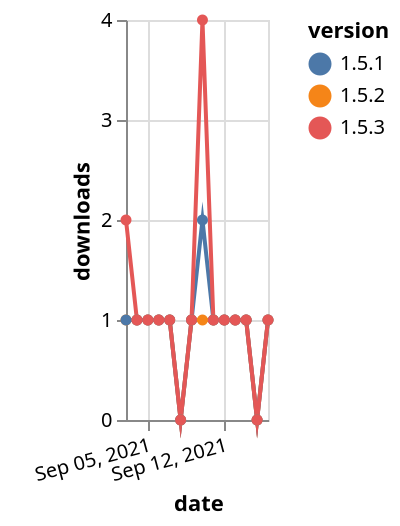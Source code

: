 {"$schema": "https://vega.github.io/schema/vega-lite/v5.json", "description": "A simple bar chart with embedded data.", "data": {"values": [{"date": "2021-09-03", "total": 123, "delta": 1, "version": "1.5.2"}, {"date": "2021-09-04", "total": 124, "delta": 1, "version": "1.5.2"}, {"date": "2021-09-05", "total": 125, "delta": 1, "version": "1.5.2"}, {"date": "2021-09-06", "total": 126, "delta": 1, "version": "1.5.2"}, {"date": "2021-09-07", "total": 127, "delta": 1, "version": "1.5.2"}, {"date": "2021-09-08", "total": 127, "delta": 0, "version": "1.5.2"}, {"date": "2021-09-09", "total": 128, "delta": 1, "version": "1.5.2"}, {"date": "2021-09-10", "total": 129, "delta": 1, "version": "1.5.2"}, {"date": "2021-09-11", "total": 130, "delta": 1, "version": "1.5.2"}, {"date": "2021-09-12", "total": 131, "delta": 1, "version": "1.5.2"}, {"date": "2021-09-13", "total": 132, "delta": 1, "version": "1.5.2"}, {"date": "2021-09-14", "total": 133, "delta": 1, "version": "1.5.2"}, {"date": "2021-09-15", "total": 133, "delta": 0, "version": "1.5.2"}, {"date": "2021-09-16", "total": 134, "delta": 1, "version": "1.5.2"}, {"date": "2021-09-03", "total": 126, "delta": 1, "version": "1.5.1"}, {"date": "2021-09-04", "total": 127, "delta": 1, "version": "1.5.1"}, {"date": "2021-09-05", "total": 128, "delta": 1, "version": "1.5.1"}, {"date": "2021-09-06", "total": 129, "delta": 1, "version": "1.5.1"}, {"date": "2021-09-07", "total": 130, "delta": 1, "version": "1.5.1"}, {"date": "2021-09-08", "total": 130, "delta": 0, "version": "1.5.1"}, {"date": "2021-09-09", "total": 131, "delta": 1, "version": "1.5.1"}, {"date": "2021-09-10", "total": 133, "delta": 2, "version": "1.5.1"}, {"date": "2021-09-11", "total": 134, "delta": 1, "version": "1.5.1"}, {"date": "2021-09-12", "total": 135, "delta": 1, "version": "1.5.1"}, {"date": "2021-09-13", "total": 136, "delta": 1, "version": "1.5.1"}, {"date": "2021-09-14", "total": 137, "delta": 1, "version": "1.5.1"}, {"date": "2021-09-15", "total": 137, "delta": 0, "version": "1.5.1"}, {"date": "2021-09-16", "total": 138, "delta": 1, "version": "1.5.1"}, {"date": "2021-09-03", "total": 117, "delta": 2, "version": "1.5.3"}, {"date": "2021-09-04", "total": 118, "delta": 1, "version": "1.5.3"}, {"date": "2021-09-05", "total": 119, "delta": 1, "version": "1.5.3"}, {"date": "2021-09-06", "total": 120, "delta": 1, "version": "1.5.3"}, {"date": "2021-09-07", "total": 121, "delta": 1, "version": "1.5.3"}, {"date": "2021-09-08", "total": 121, "delta": 0, "version": "1.5.3"}, {"date": "2021-09-09", "total": 122, "delta": 1, "version": "1.5.3"}, {"date": "2021-09-10", "total": 126, "delta": 4, "version": "1.5.3"}, {"date": "2021-09-11", "total": 127, "delta": 1, "version": "1.5.3"}, {"date": "2021-09-12", "total": 128, "delta": 1, "version": "1.5.3"}, {"date": "2021-09-13", "total": 129, "delta": 1, "version": "1.5.3"}, {"date": "2021-09-14", "total": 130, "delta": 1, "version": "1.5.3"}, {"date": "2021-09-15", "total": 130, "delta": 0, "version": "1.5.3"}, {"date": "2021-09-16", "total": 131, "delta": 1, "version": "1.5.3"}]}, "width": "container", "mark": {"type": "line", "point": {"filled": true}}, "encoding": {"x": {"field": "date", "type": "temporal", "timeUnit": "yearmonthdate", "title": "date", "axis": {"labelAngle": -15}}, "y": {"field": "delta", "type": "quantitative", "title": "downloads"}, "color": {"field": "version", "type": "nominal"}, "tooltip": {"field": "delta"}}}